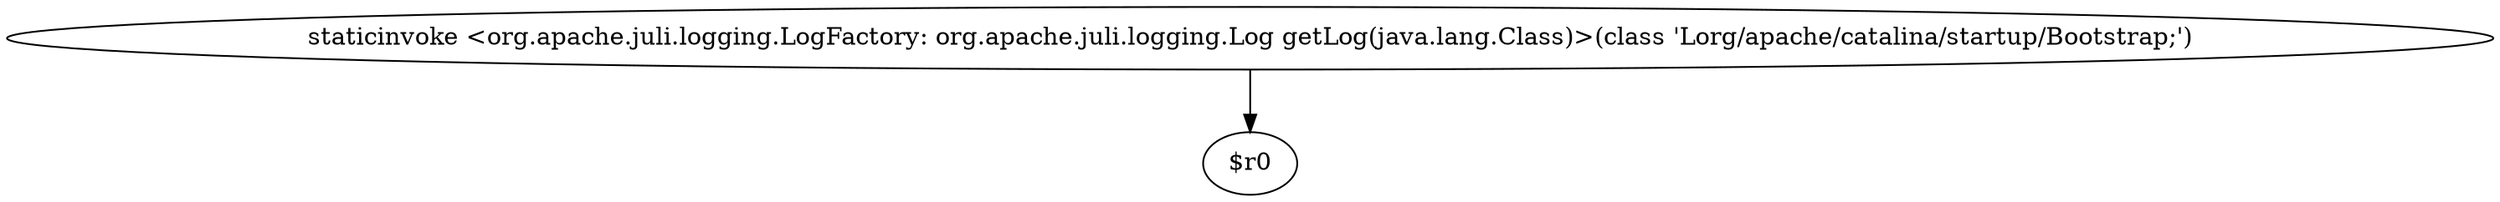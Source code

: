 digraph g {
0[label="staticinvoke <org.apache.juli.logging.LogFactory: org.apache.juli.logging.Log getLog(java.lang.Class)>(class 'Lorg/apache/catalina/startup/Bootstrap;')"]
1[label="$r0"]
0->1[label=""]
}
